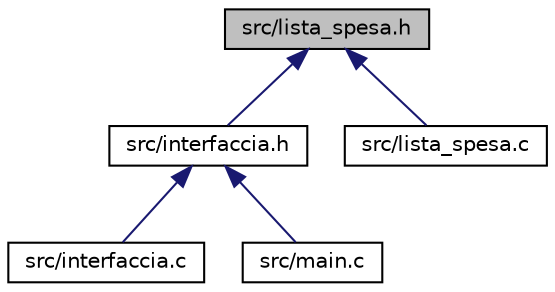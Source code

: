 digraph "src/lista_spesa.h"
{
  edge [fontname="Helvetica",fontsize="10",labelfontname="Helvetica",labelfontsize="10"];
  node [fontname="Helvetica",fontsize="10",shape=record];
  Node16 [label="src/lista_spesa.h",height=0.2,width=0.4,color="black", fillcolor="grey75", style="filled", fontcolor="black"];
  Node16 -> Node17 [dir="back",color="midnightblue",fontsize="10",style="solid",fontname="Helvetica"];
  Node17 [label="src/interfaccia.h",height=0.2,width=0.4,color="black", fillcolor="white", style="filled",URL="$interfaccia_8h.html",tooltip="Libreria per l&#39;interfaccia utente. "];
  Node17 -> Node18 [dir="back",color="midnightblue",fontsize="10",style="solid",fontname="Helvetica"];
  Node18 [label="src/interfaccia.c",height=0.2,width=0.4,color="black", fillcolor="white", style="filled",URL="$interfaccia_8c.html"];
  Node17 -> Node19 [dir="back",color="midnightblue",fontsize="10",style="solid",fontname="Helvetica"];
  Node19 [label="src/main.c",height=0.2,width=0.4,color="black", fillcolor="white", style="filled",URL="$main_8c.html",tooltip="Main del programma Smart Fridge. "];
  Node16 -> Node20 [dir="back",color="midnightblue",fontsize="10",style="solid",fontname="Helvetica"];
  Node20 [label="src/lista_spesa.c",height=0.2,width=0.4,color="black", fillcolor="white", style="filled",URL="$lista__spesa_8c.html"];
}
